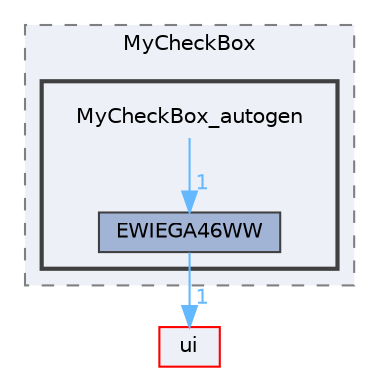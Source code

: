 digraph "MyCheckBox_autogen"
{
 // LATEX_PDF_SIZE
  bgcolor="transparent";
  edge [fontname=Helvetica,fontsize=10,labelfontname=Helvetica,labelfontsize=10];
  node [fontname=Helvetica,fontsize=10,shape=box,height=0.2,width=0.4];
  compound=true
  subgraph clusterdir_0a3f6c67ec4413c71add6950c4fe50ea {
    graph [ bgcolor="#edf0f7", pencolor="grey50", label="MyCheckBox", fontname=Helvetica,fontsize=10 style="filled,dashed", URL="dir_0a3f6c67ec4413c71add6950c4fe50ea.html",tooltip=""]
  subgraph clusterdir_bd9ad085de512c5a0bd9c61138df9af1 {
    graph [ bgcolor="#edf0f7", pencolor="grey25", label="", fontname=Helvetica,fontsize=10 style="filled,bold", URL="dir_bd9ad085de512c5a0bd9c61138df9af1.html",tooltip=""]
    dir_bd9ad085de512c5a0bd9c61138df9af1 [shape=plaintext, label="MyCheckBox_autogen"];
  dir_f47e8c2c582791462daeb29bd415055d [label="EWIEGA46WW", fillcolor="#a2b4d6", color="grey25", style="filled", URL="dir_f47e8c2c582791462daeb29bd415055d.html",tooltip=""];
  }
  }
  dir_1788f8309b1a812dcb800a185471cf6c [label="ui", fillcolor="#edf0f7", color="red", style="filled", URL="dir_1788f8309b1a812dcb800a185471cf6c.html",tooltip=""];
  dir_bd9ad085de512c5a0bd9c61138df9af1->dir_f47e8c2c582791462daeb29bd415055d [headlabel="1", labeldistance=1.5 headhref="dir_000227_000112.html" href="dir_000227_000112.html" color="steelblue1" fontcolor="steelblue1"];
  dir_f47e8c2c582791462daeb29bd415055d->dir_1788f8309b1a812dcb800a185471cf6c [headlabel="1", labeldistance=1.5 headhref="dir_000112_000351.html" href="dir_000112_000351.html" color="steelblue1" fontcolor="steelblue1"];
}
